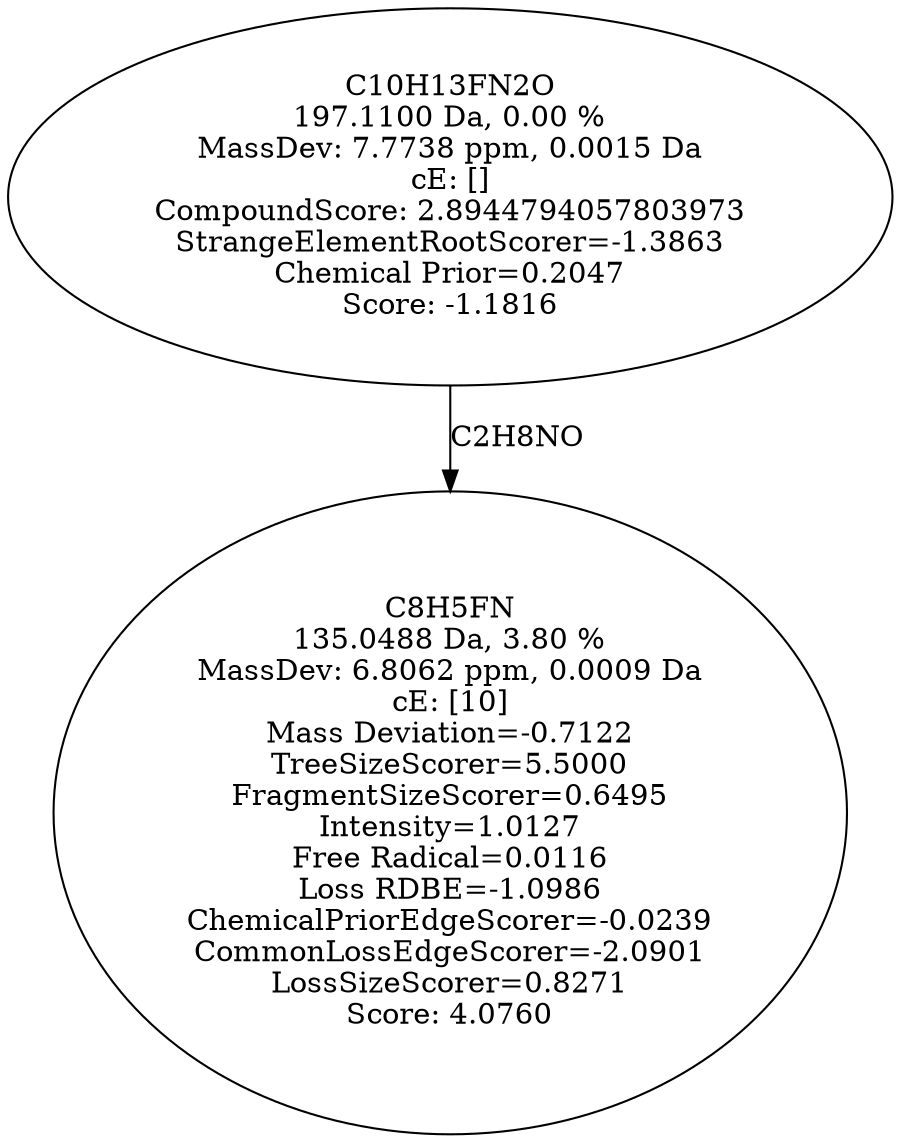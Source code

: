 strict digraph {
v1 [label="C8H5FN\n135.0488 Da, 3.80 %\nMassDev: 6.8062 ppm, 0.0009 Da\ncE: [10]\nMass Deviation=-0.7122\nTreeSizeScorer=5.5000\nFragmentSizeScorer=0.6495\nIntensity=1.0127\nFree Radical=0.0116\nLoss RDBE=-1.0986\nChemicalPriorEdgeScorer=-0.0239\nCommonLossEdgeScorer=-2.0901\nLossSizeScorer=0.8271\nScore: 4.0760"];
v2 [label="C10H13FN2O\n197.1100 Da, 0.00 %\nMassDev: 7.7738 ppm, 0.0015 Da\ncE: []\nCompoundScore: 2.8944794057803973\nStrangeElementRootScorer=-1.3863\nChemical Prior=0.2047\nScore: -1.1816"];
v2 -> v1 [label="C2H8NO"];
}